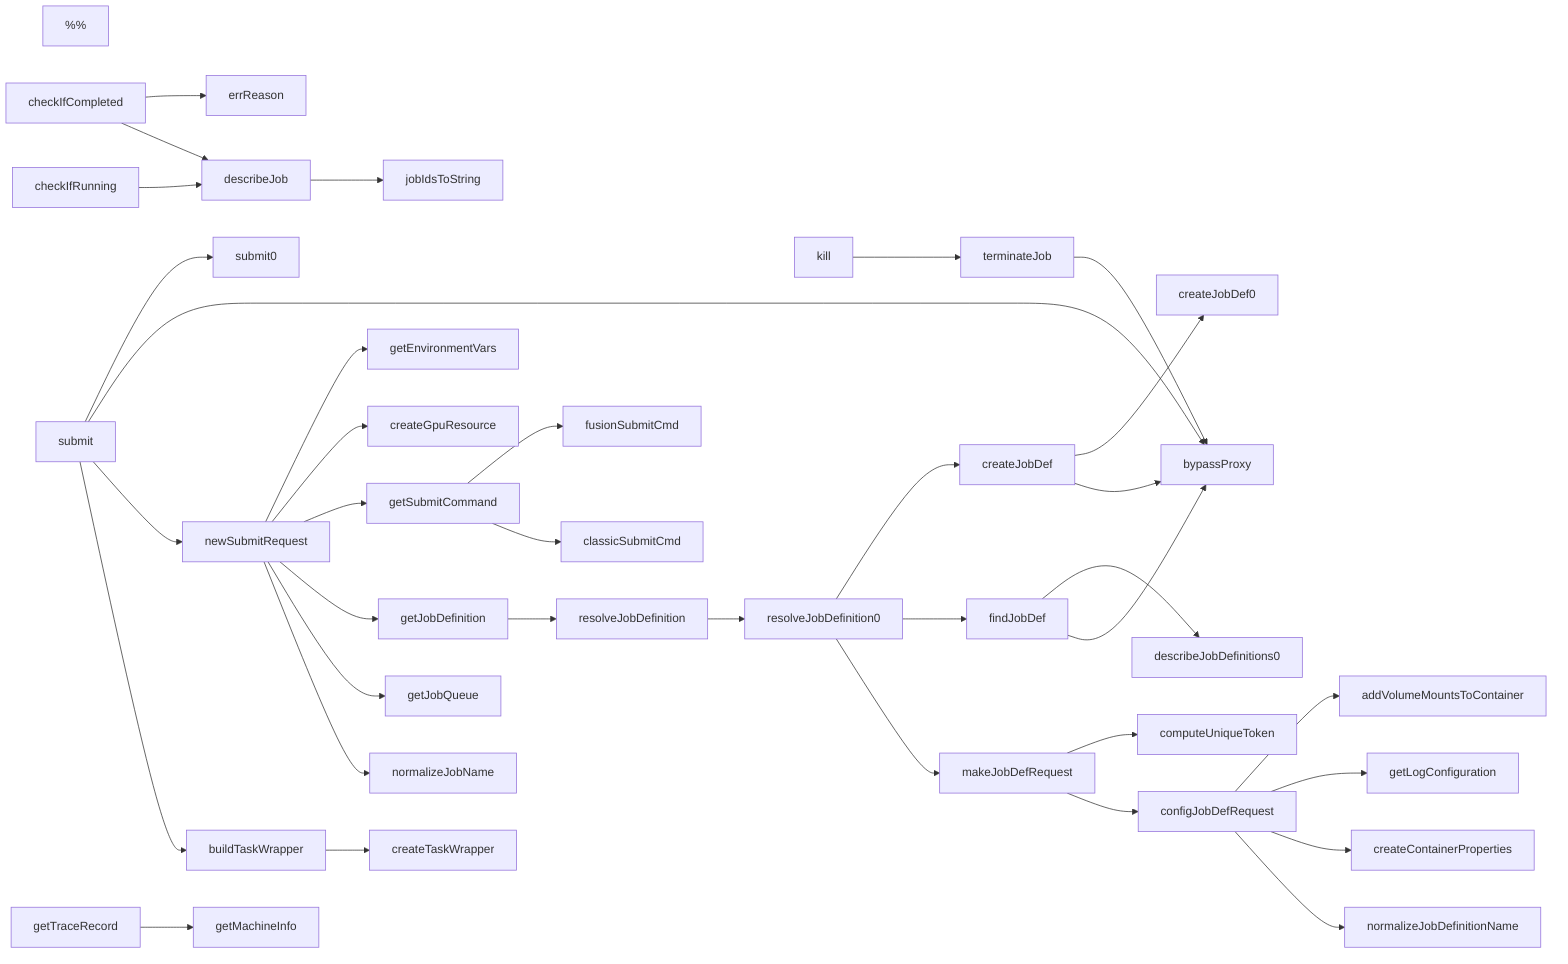 flowchart LR
    %%
    %% nextflow.cloud.aws.batch.AwsBatchTaskHandler
    %%
    checkIfRunning --> describeJob
    describeJob --> jobIdsToString

    checkIfCompleted --> describeJob
    checkIfCompleted --> errReason

    kill --> terminateJob
    terminateJob --> bypassProxy

    submit --> buildTaskWrapper
    submit --> newSubmitRequest
    submit --> bypassProxy
    submit --> submit0
    
    buildTaskWrapper --> createTaskWrapper
    
    newSubmitRequest --> normalizeJobName
    newSubmitRequest --> getJobQueue
    newSubmitRequest --> getJobDefinition
    newSubmitRequest --> getSubmitCommand
    newSubmitRequest --> createGpuResource
    newSubmitRequest --> getEnvironmentVars

    getJobDefinition --> resolveJobDefinition
    resolveJobDefinition --> resolveJobDefinition0
    resolveJobDefinition0 --> makeJobDefRequest
    resolveJobDefinition0 --> findJobDef
    resolveJobDefinition0 --> createJobDef

    makeJobDefRequest --> configJobDefRequest
    makeJobDefRequest --> computeUniqueToken
    configJobDefRequest --> normalizeJobDefinitionName
    configJobDefRequest --> createContainerProperties
    configJobDefRequest --> getLogConfiguration
    configJobDefRequest --> addVolumeMountsToContainer

    findJobDef --> bypassProxy
    findJobDef --> describeJobDefinitions0

    createJobDef --> bypassProxy
    createJobDef --> createJobDef0

    getSubmitCommand --> classicSubmitCmd
    getSubmitCommand --> fusionSubmitCmd

    getTraceRecord --> getMachineInfo